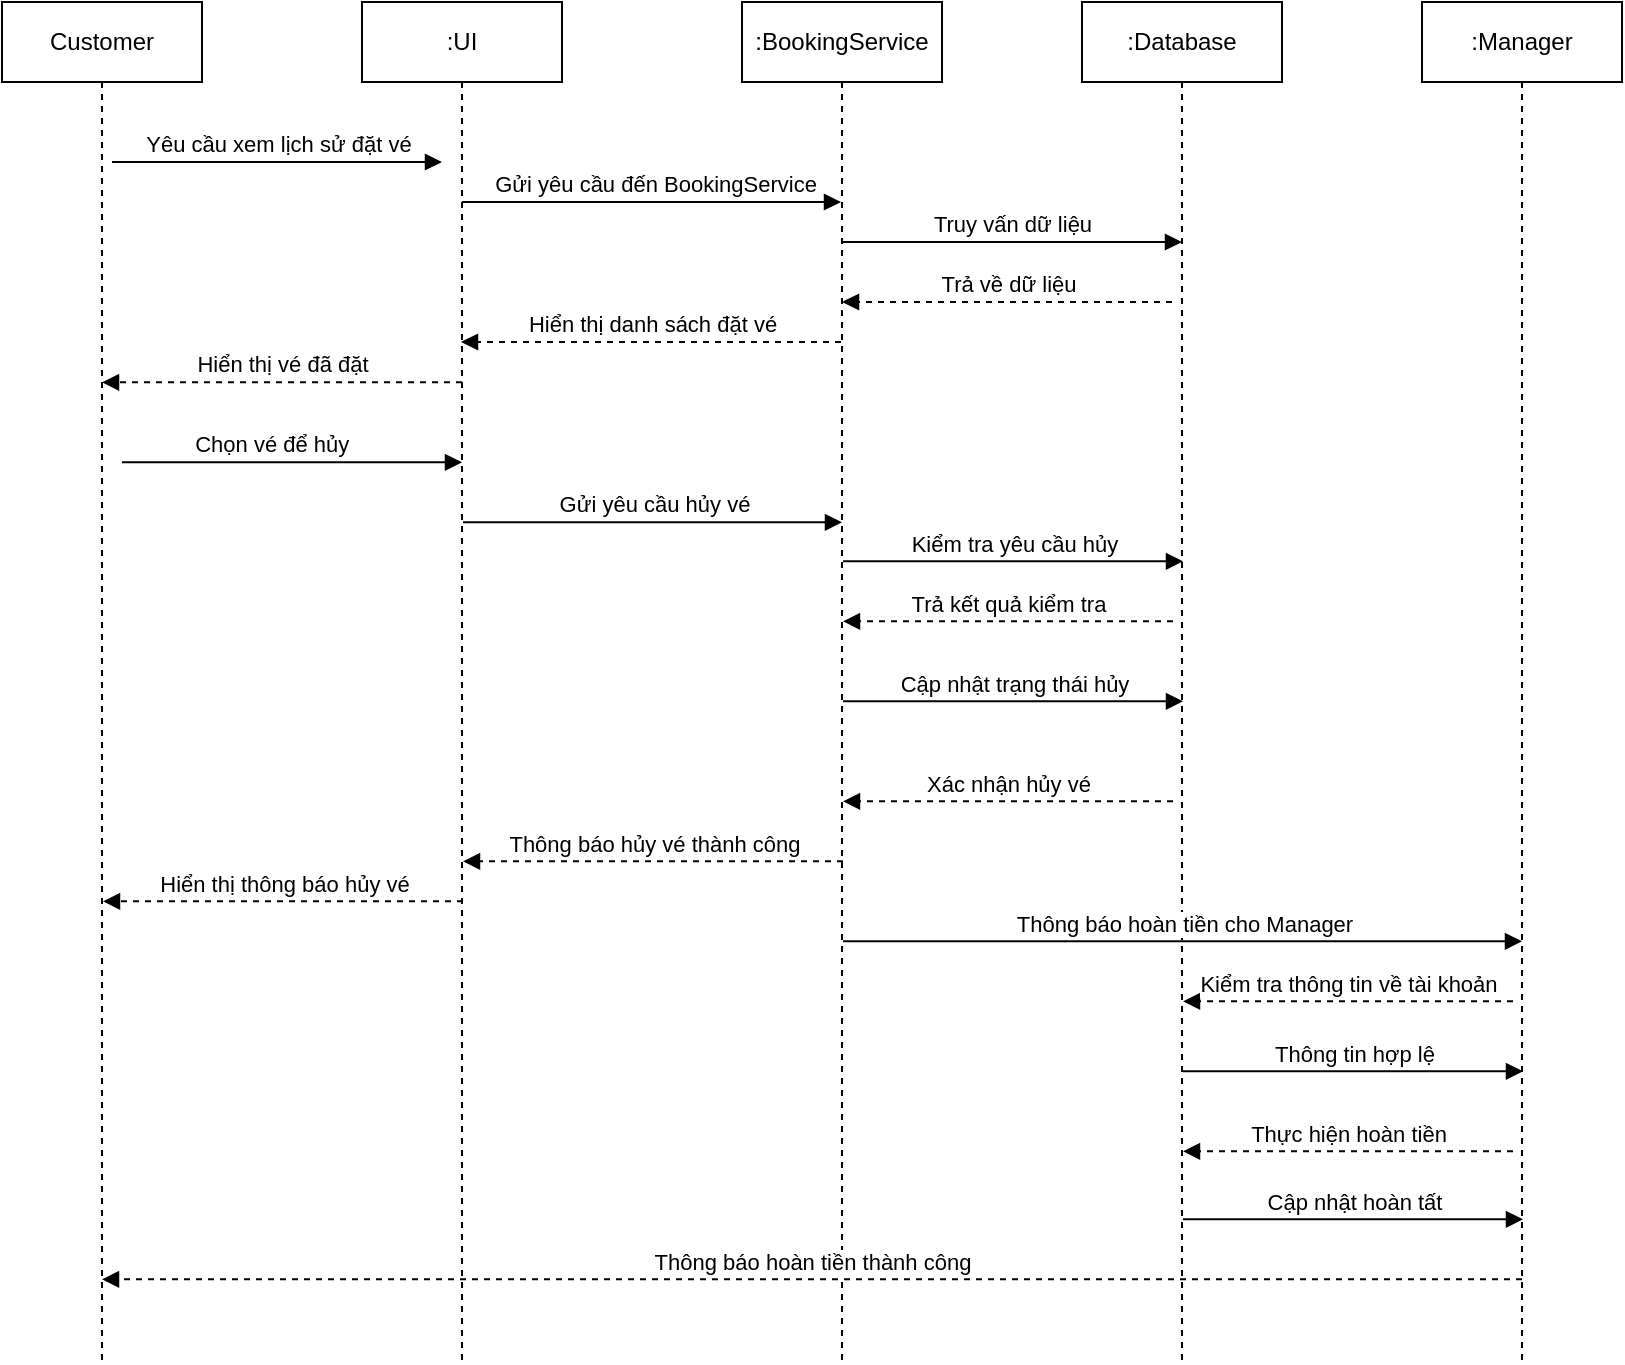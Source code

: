 <mxfile version="26.2.10">
  <diagram name="Page-1" id="2YBvvXClWsGukQMizWep">
    <mxGraphModel dx="1228" dy="661" grid="1" gridSize="10" guides="1" tooltips="1" connect="1" arrows="1" fold="1" page="1" pageScale="1" pageWidth="1200" pageHeight="1920" math="0" shadow="0">
      <root>
        <mxCell id="0" />
        <mxCell id="1" parent="0" />
        <mxCell id="aM9ryv3xv72pqoxQDRHE-1" value="Customer" style="shape=umlLifeline;perimeter=lifelinePerimeter;whiteSpace=wrap;html=1;container=0;dropTarget=0;collapsible=0;recursiveResize=0;outlineConnect=0;portConstraint=eastwest;newEdgeStyle={&quot;edgeStyle&quot;:&quot;elbowEdgeStyle&quot;,&quot;elbow&quot;:&quot;vertical&quot;,&quot;curved&quot;:0,&quot;rounded&quot;:0};" parent="1" vertex="1">
          <mxGeometry x="230" y="280" width="100" height="680" as="geometry" />
        </mxCell>
        <mxCell id="aM9ryv3xv72pqoxQDRHE-5" value=":UI" style="shape=umlLifeline;perimeter=lifelinePerimeter;whiteSpace=wrap;html=1;container=0;dropTarget=0;collapsible=0;recursiveResize=0;outlineConnect=0;portConstraint=eastwest;newEdgeStyle={&quot;edgeStyle&quot;:&quot;elbowEdgeStyle&quot;,&quot;elbow&quot;:&quot;vertical&quot;,&quot;curved&quot;:0,&quot;rounded&quot;:0};" parent="1" vertex="1">
          <mxGeometry x="410" y="280" width="100" height="680" as="geometry" />
        </mxCell>
        <mxCell id="aM9ryv3xv72pqoxQDRHE-7" value="Yêu cầu xem lịch sử đặt vé" style="html=1;verticalAlign=bottom;endArrow=block;edgeStyle=elbowEdgeStyle;elbow=vertical;curved=0;rounded=0;" parent="1" edge="1">
          <mxGeometry relative="1" as="geometry">
            <mxPoint x="285" y="360" as="sourcePoint" />
            <Array as="points">
              <mxPoint x="370" y="360" />
            </Array>
            <mxPoint x="450" y="360" as="targetPoint" />
          </mxGeometry>
        </mxCell>
        <mxCell id="6klqRI6nFPrTYbVZnElN-3" value="&amp;nbsp;Gửi yêu cầu đến BookingService" style="html=1;verticalAlign=bottom;endArrow=block;edgeStyle=elbowEdgeStyle;elbow=vertical;curved=0;rounded=0;" parent="1" source="aM9ryv3xv72pqoxQDRHE-5" target="eIqGMAKnwmV7QBNzQoMk-21" edge="1">
          <mxGeometry relative="1" as="geometry">
            <mxPoint x="470" y="380" as="sourcePoint" />
            <Array as="points">
              <mxPoint x="555" y="380" />
            </Array>
            <mxPoint x="640" y="380" as="targetPoint" />
          </mxGeometry>
        </mxCell>
        <mxCell id="eIqGMAKnwmV7QBNzQoMk-21" value=":BookingService" style="shape=umlLifeline;perimeter=lifelinePerimeter;whiteSpace=wrap;html=1;container=0;dropTarget=0;collapsible=0;recursiveResize=0;outlineConnect=0;portConstraint=eastwest;newEdgeStyle={&quot;edgeStyle&quot;:&quot;elbowEdgeStyle&quot;,&quot;elbow&quot;:&quot;vertical&quot;,&quot;curved&quot;:0,&quot;rounded&quot;:0};" parent="1" vertex="1">
          <mxGeometry x="600" y="280" width="100" height="680" as="geometry" />
        </mxCell>
        <mxCell id="eIqGMAKnwmV7QBNzQoMk-23" value=":Database" style="shape=umlLifeline;perimeter=lifelinePerimeter;whiteSpace=wrap;html=1;container=0;dropTarget=0;collapsible=0;recursiveResize=0;outlineConnect=0;portConstraint=eastwest;newEdgeStyle={&quot;edgeStyle&quot;:&quot;elbowEdgeStyle&quot;,&quot;elbow&quot;:&quot;vertical&quot;,&quot;curved&quot;:0,&quot;rounded&quot;:0};" parent="1" vertex="1">
          <mxGeometry x="770" y="280" width="100" height="680" as="geometry" />
        </mxCell>
        <mxCell id="eIqGMAKnwmV7QBNzQoMk-24" value="Truy vấn dữ liệu" style="html=1;verticalAlign=bottom;endArrow=block;edgeStyle=elbowEdgeStyle;elbow=vertical;curved=0;rounded=0;" parent="1" edge="1">
          <mxGeometry relative="1" as="geometry">
            <mxPoint x="650" y="400" as="sourcePoint" />
            <Array as="points">
              <mxPoint x="735" y="400" />
            </Array>
            <mxPoint x="820" y="400" as="targetPoint" />
          </mxGeometry>
        </mxCell>
        <mxCell id="eIqGMAKnwmV7QBNzQoMk-25" value=":Manager" style="shape=umlLifeline;perimeter=lifelinePerimeter;whiteSpace=wrap;html=1;container=0;dropTarget=0;collapsible=0;recursiveResize=0;outlineConnect=0;portConstraint=eastwest;newEdgeStyle={&quot;edgeStyle&quot;:&quot;elbowEdgeStyle&quot;,&quot;elbow&quot;:&quot;vertical&quot;,&quot;curved&quot;:0,&quot;rounded&quot;:0};" parent="1" vertex="1">
          <mxGeometry x="940" y="280" width="100" height="680" as="geometry" />
        </mxCell>
        <mxCell id="eIqGMAKnwmV7QBNzQoMk-27" value="Trả về dữ liệu" style="html=1;verticalAlign=bottom;endArrow=block;edgeStyle=elbowEdgeStyle;elbow=horizontal;curved=0;rounded=0;dashed=1;" parent="1" edge="1">
          <mxGeometry relative="1" as="geometry">
            <mxPoint x="815" y="430" as="sourcePoint" />
            <Array as="points">
              <mxPoint x="740" y="430" />
            </Array>
            <mxPoint x="650" y="430" as="targetPoint" />
          </mxGeometry>
        </mxCell>
        <mxCell id="eIqGMAKnwmV7QBNzQoMk-28" value="Hiển thị danh sách đặt vé" style="html=1;verticalAlign=bottom;endArrow=block;edgeStyle=elbowEdgeStyle;elbow=horizontal;curved=0;rounded=0;dashed=1;" parent="1" edge="1">
          <mxGeometry relative="1" as="geometry">
            <mxPoint x="649.5" y="450" as="sourcePoint" />
            <Array as="points">
              <mxPoint x="570" y="450" />
            </Array>
            <mxPoint x="459.5" y="450" as="targetPoint" />
          </mxGeometry>
        </mxCell>
        <mxCell id="eIqGMAKnwmV7QBNzQoMk-29" value="Hiển thị vé đã đặt" style="html=1;verticalAlign=bottom;endArrow=block;edgeStyle=elbowEdgeStyle;elbow=horizontal;curved=0;rounded=0;dashed=1;" parent="1" edge="1">
          <mxGeometry relative="1" as="geometry">
            <mxPoint x="460" y="470.18" as="sourcePoint" />
            <Array as="points">
              <mxPoint x="391" y="470.18" />
            </Array>
            <mxPoint x="280" y="470.18" as="targetPoint" />
          </mxGeometry>
        </mxCell>
        <mxCell id="eIqGMAKnwmV7QBNzQoMk-30" value="Chọn vé để hủy&lt;span style=&quot;white-space: pre;&quot;&gt;&#x9;&lt;/span&gt;" style="html=1;verticalAlign=bottom;endArrow=block;edgeStyle=elbowEdgeStyle;elbow=vertical;curved=0;rounded=0;" parent="1" edge="1">
          <mxGeometry relative="1" as="geometry">
            <mxPoint x="290" y="510.18" as="sourcePoint" />
            <Array as="points">
              <mxPoint x="375" y="510.18" />
            </Array>
            <mxPoint x="460" y="510.18" as="targetPoint" />
          </mxGeometry>
        </mxCell>
        <mxCell id="eIqGMAKnwmV7QBNzQoMk-31" value="Gửi yêu cầu hủy vé" style="html=1;verticalAlign=bottom;endArrow=block;edgeStyle=elbowEdgeStyle;elbow=vertical;curved=0;rounded=0;" parent="1" edge="1">
          <mxGeometry relative="1" as="geometry">
            <mxPoint x="460.5" y="540.18" as="sourcePoint" />
            <Array as="points">
              <mxPoint x="545.5" y="540.18" />
            </Array>
            <mxPoint x="650" y="540.18" as="targetPoint" />
          </mxGeometry>
        </mxCell>
        <mxCell id="eIqGMAKnwmV7QBNzQoMk-32" value="Kiểm tra yêu cầu hủy" style="html=1;verticalAlign=bottom;endArrow=block;edgeStyle=elbowEdgeStyle;elbow=vertical;curved=0;rounded=0;" parent="1" edge="1">
          <mxGeometry relative="1" as="geometry">
            <mxPoint x="650.5" y="559.65" as="sourcePoint" />
            <Array as="points">
              <mxPoint x="735.5" y="559.65" />
            </Array>
            <mxPoint x="820.5" y="559.65" as="targetPoint" />
          </mxGeometry>
        </mxCell>
        <mxCell id="eIqGMAKnwmV7QBNzQoMk-33" value="Trả kết quả kiểm tra" style="html=1;verticalAlign=bottom;endArrow=block;edgeStyle=elbowEdgeStyle;elbow=horizontal;curved=0;rounded=0;dashed=1;" parent="1" edge="1">
          <mxGeometry relative="1" as="geometry">
            <mxPoint x="815.5" y="589.65" as="sourcePoint" />
            <Array as="points">
              <mxPoint x="740.5" y="589.65" />
            </Array>
            <mxPoint x="650.5" y="589.65" as="targetPoint" />
          </mxGeometry>
        </mxCell>
        <mxCell id="eIqGMAKnwmV7QBNzQoMk-34" value="Cập nhật trạng thái hủy" style="html=1;verticalAlign=bottom;endArrow=block;edgeStyle=elbowEdgeStyle;elbow=vertical;curved=0;rounded=0;" parent="1" edge="1">
          <mxGeometry relative="1" as="geometry">
            <mxPoint x="650.5" y="629.65" as="sourcePoint" />
            <Array as="points">
              <mxPoint x="735.5" y="629.65" />
            </Array>
            <mxPoint x="820.5" y="629.65" as="targetPoint" />
          </mxGeometry>
        </mxCell>
        <mxCell id="eIqGMAKnwmV7QBNzQoMk-36" value="Xác nhận hủy vé" style="html=1;verticalAlign=bottom;endArrow=block;edgeStyle=elbowEdgeStyle;elbow=horizontal;curved=0;rounded=0;dashed=1;" parent="1" edge="1">
          <mxGeometry relative="1" as="geometry">
            <mxPoint x="815.5" y="679.65" as="sourcePoint" />
            <Array as="points">
              <mxPoint x="740.5" y="679.65" />
            </Array>
            <mxPoint x="650.5" y="679.65" as="targetPoint" />
          </mxGeometry>
        </mxCell>
        <mxCell id="eIqGMAKnwmV7QBNzQoMk-37" value="Kiểm tra thông tin về tài khoản" style="html=1;verticalAlign=bottom;endArrow=block;edgeStyle=elbowEdgeStyle;elbow=horizontal;curved=0;rounded=0;dashed=1;" parent="1" edge="1">
          <mxGeometry relative="1" as="geometry">
            <mxPoint x="985.5" y="779.65" as="sourcePoint" />
            <Array as="points">
              <mxPoint x="910.5" y="779.65" />
            </Array>
            <mxPoint x="820.5" y="779.65" as="targetPoint" />
          </mxGeometry>
        </mxCell>
        <mxCell id="eIqGMAKnwmV7QBNzQoMk-38" value="Thông báo hủy vé thành công" style="html=1;verticalAlign=bottom;endArrow=block;edgeStyle=elbowEdgeStyle;elbow=horizontal;curved=0;rounded=0;dashed=1;" parent="1" edge="1">
          <mxGeometry relative="1" as="geometry">
            <mxPoint x="650.5" y="709.65" as="sourcePoint" />
            <Array as="points">
              <mxPoint x="570.5" y="709.65" />
            </Array>
            <mxPoint x="460.5" y="709.65" as="targetPoint" />
          </mxGeometry>
        </mxCell>
        <mxCell id="eIqGMAKnwmV7QBNzQoMk-39" value="Hiển thị thông báo hủy vé" style="html=1;verticalAlign=bottom;endArrow=block;edgeStyle=elbowEdgeStyle;elbow=horizontal;curved=0;rounded=0;dashed=1;" parent="1" edge="1">
          <mxGeometry relative="1" as="geometry">
            <mxPoint x="460.5" y="729.65" as="sourcePoint" />
            <Array as="points">
              <mxPoint x="391.5" y="729.65" />
            </Array>
            <mxPoint x="280.5" y="729.65" as="targetPoint" />
          </mxGeometry>
        </mxCell>
        <mxCell id="eIqGMAKnwmV7QBNzQoMk-40" value="Thông báo hoàn tiền cho Manager" style="html=1;verticalAlign=bottom;endArrow=block;edgeStyle=elbowEdgeStyle;elbow=vertical;curved=0;rounded=0;" parent="1" edge="1">
          <mxGeometry relative="1" as="geometry">
            <mxPoint x="650.5" y="749.65" as="sourcePoint" />
            <Array as="points">
              <mxPoint x="735.5" y="749.65" />
            </Array>
            <mxPoint x="990" y="749.65" as="targetPoint" />
          </mxGeometry>
        </mxCell>
        <mxCell id="eIqGMAKnwmV7QBNzQoMk-41" value="Thông tin hợp lệ" style="html=1;verticalAlign=bottom;endArrow=block;edgeStyle=elbowEdgeStyle;elbow=vertical;curved=0;rounded=0;" parent="1" edge="1">
          <mxGeometry relative="1" as="geometry">
            <mxPoint x="820.5" y="814.65" as="sourcePoint" />
            <Array as="points">
              <mxPoint x="905.5" y="814.65" />
            </Array>
            <mxPoint x="990.5" y="814.65" as="targetPoint" />
          </mxGeometry>
        </mxCell>
        <mxCell id="eIqGMAKnwmV7QBNzQoMk-42" value="Thực hiện hoàn tiền" style="html=1;verticalAlign=bottom;endArrow=block;edgeStyle=elbowEdgeStyle;elbow=horizontal;curved=0;rounded=0;dashed=1;" parent="1" edge="1">
          <mxGeometry relative="1" as="geometry">
            <mxPoint x="985.5" y="854.65" as="sourcePoint" />
            <Array as="points">
              <mxPoint x="910.5" y="854.65" />
            </Array>
            <mxPoint x="820.5" y="854.65" as="targetPoint" />
          </mxGeometry>
        </mxCell>
        <mxCell id="eIqGMAKnwmV7QBNzQoMk-43" value="Cập nhật hoàn tất" style="html=1;verticalAlign=bottom;endArrow=block;edgeStyle=elbowEdgeStyle;elbow=vertical;curved=0;rounded=0;" parent="1" edge="1">
          <mxGeometry relative="1" as="geometry">
            <mxPoint x="820.5" y="888.65" as="sourcePoint" />
            <Array as="points">
              <mxPoint x="905.5" y="888.65" />
            </Array>
            <mxPoint x="990.5" y="888.65" as="targetPoint" />
          </mxGeometry>
        </mxCell>
        <mxCell id="eIqGMAKnwmV7QBNzQoMk-44" value="Thông báo hoàn tiền thành công" style="html=1;verticalAlign=bottom;endArrow=block;edgeStyle=elbowEdgeStyle;elbow=horizontal;curved=0;rounded=0;dashed=1;" parent="1" edge="1">
          <mxGeometry relative="1" as="geometry">
            <mxPoint x="990" y="918.65" as="sourcePoint" />
            <Array as="points">
              <mxPoint x="910.5" y="918.65" />
            </Array>
            <mxPoint x="280" y="918.65" as="targetPoint" />
          </mxGeometry>
        </mxCell>
      </root>
    </mxGraphModel>
  </diagram>
</mxfile>
